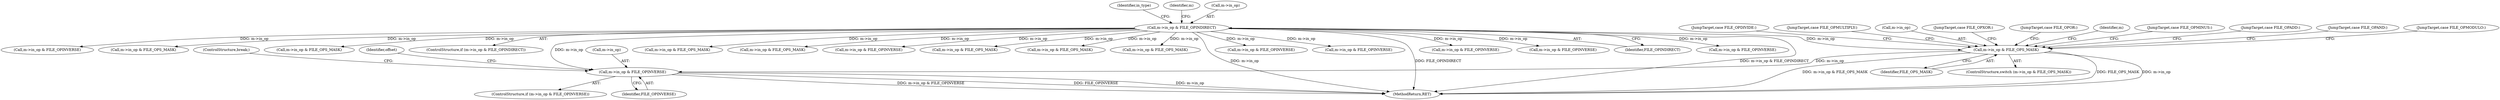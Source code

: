 digraph "0_file_6f737ddfadb596d7d4a993f7ed2141ffd664a81c@pointer" {
"1001125" [label="(Call,m->in_op & FILE_OPS_MASK)"];
"1000224" [label="(Call,m->in_op & FILE_OPINDIRECT)"];
"1001192" [label="(Call,m->in_op & FILE_OPINVERSE)"];
"1001152" [label="(JumpTarget,case FILE_OPADD:)"];
"1000624" [label="(Call,m->in_op & FILE_OPINVERSE)"];
"1001131" [label="(JumpTarget,case FILE_OPAND:)"];
"1000228" [label="(Identifier,FILE_OPINDIRECT)"];
"1001198" [label="(Identifier,offset)"];
"1001180" [label="(JumpTarget,case FILE_OPMODULO:)"];
"1000417" [label="(Identifier,in_type)"];
"1001173" [label="(JumpTarget,case FILE_OPDIVIDE:)"];
"1001193" [label="(Call,m->in_op)"];
"1001298" [label="(Call,m->in_op & FILE_OPINVERSE)"];
"1001073" [label="(Call,m->in_op & FILE_OPINVERSE)"];
"1000436" [label="(Call,m->in_op & FILE_OPS_MASK)"];
"1001166" [label="(JumpTarget,case FILE_OPMULTIPLY:)"];
"1000660" [label="(Call,m->in_op & FILE_OPS_MASK)"];
"1000223" [label="(ControlStructure,if (m->in_op & FILE_OPINDIRECT))"];
"1000233" [label="(Identifier,m)"];
"1000886" [label="(Call,m->in_op & FILE_OPS_MASK)"];
"1001191" [label="(ControlStructure,if (m->in_op & FILE_OPINVERSE))"];
"1000557" [label="(Call,m->in_op & FILE_OPS_MASK)"];
"1000953" [label="(Call,m->in_op & FILE_OPINVERSE)"];
"1001192" [label="(Call,m->in_op & FILE_OPINVERSE)"];
"1001006" [label="(Call,m->in_op & FILE_OPS_MASK)"];
"1000225" [label="(Call,m->in_op)"];
"1001129" [label="(Identifier,FILE_OPS_MASK)"];
"1001126" [label="(Call,m->in_op)"];
"1000748" [label="(Call,m->in_op & FILE_OPS_MASK)"];
"1001213" [label="(Call,m->in_op & FILE_OPS_MASK)"];
"1001125" [label="(Call,m->in_op & FILE_OPS_MASK)"];
"1001145" [label="(JumpTarget,case FILE_OPXOR:)"];
"1000521" [label="(Call,m->in_op & FILE_OPINVERSE)"];
"1000224" [label="(Call,m->in_op & FILE_OPINDIRECT)"];
"1000727" [label="(Call,m->in_op & FILE_OPINVERSE)"];
"1001138" [label="(JumpTarget,case FILE_OPOR:)"];
"1001124" [label="(ControlStructure,switch (m->in_op & FILE_OPS_MASK))"];
"1001200" [label="(ControlStructure,break;)"];
"1000833" [label="(Call,m->in_op & FILE_OPINVERSE)"];
"1001196" [label="(Identifier,FILE_OPINVERSE)"];
"1001777" [label="(MethodReturn,RET)"];
"1001194" [label="(Identifier,m)"];
"1001159" [label="(JumpTarget,case FILE_OPMINUS:)"];
"1001125" -> "1001124"  [label="AST: "];
"1001125" -> "1001129"  [label="CFG: "];
"1001126" -> "1001125"  [label="AST: "];
"1001129" -> "1001125"  [label="AST: "];
"1001131" -> "1001125"  [label="CFG: "];
"1001138" -> "1001125"  [label="CFG: "];
"1001145" -> "1001125"  [label="CFG: "];
"1001152" -> "1001125"  [label="CFG: "];
"1001159" -> "1001125"  [label="CFG: "];
"1001166" -> "1001125"  [label="CFG: "];
"1001173" -> "1001125"  [label="CFG: "];
"1001180" -> "1001125"  [label="CFG: "];
"1001194" -> "1001125"  [label="CFG: "];
"1001125" -> "1001777"  [label="DDG: FILE_OPS_MASK"];
"1001125" -> "1001777"  [label="DDG: m->in_op"];
"1001125" -> "1001777"  [label="DDG: m->in_op & FILE_OPS_MASK"];
"1000224" -> "1001125"  [label="DDG: m->in_op"];
"1001125" -> "1001192"  [label="DDG: m->in_op"];
"1000224" -> "1000223"  [label="AST: "];
"1000224" -> "1000228"  [label="CFG: "];
"1000225" -> "1000224"  [label="AST: "];
"1000228" -> "1000224"  [label="AST: "];
"1000233" -> "1000224"  [label="CFG: "];
"1000417" -> "1000224"  [label="CFG: "];
"1000224" -> "1001777"  [label="DDG: m->in_op"];
"1000224" -> "1001777"  [label="DDG: FILE_OPINDIRECT"];
"1000224" -> "1001777"  [label="DDG: m->in_op & FILE_OPINDIRECT"];
"1000224" -> "1000436"  [label="DDG: m->in_op"];
"1000224" -> "1000521"  [label="DDG: m->in_op"];
"1000224" -> "1000557"  [label="DDG: m->in_op"];
"1000224" -> "1000624"  [label="DDG: m->in_op"];
"1000224" -> "1000660"  [label="DDG: m->in_op"];
"1000224" -> "1000727"  [label="DDG: m->in_op"];
"1000224" -> "1000748"  [label="DDG: m->in_op"];
"1000224" -> "1000833"  [label="DDG: m->in_op"];
"1000224" -> "1000886"  [label="DDG: m->in_op"];
"1000224" -> "1000953"  [label="DDG: m->in_op"];
"1000224" -> "1001006"  [label="DDG: m->in_op"];
"1000224" -> "1001073"  [label="DDG: m->in_op"];
"1000224" -> "1001192"  [label="DDG: m->in_op"];
"1000224" -> "1001213"  [label="DDG: m->in_op"];
"1000224" -> "1001298"  [label="DDG: m->in_op"];
"1001192" -> "1001191"  [label="AST: "];
"1001192" -> "1001196"  [label="CFG: "];
"1001193" -> "1001192"  [label="AST: "];
"1001196" -> "1001192"  [label="AST: "];
"1001198" -> "1001192"  [label="CFG: "];
"1001200" -> "1001192"  [label="CFG: "];
"1001192" -> "1001777"  [label="DDG: m->in_op & FILE_OPINVERSE"];
"1001192" -> "1001777"  [label="DDG: FILE_OPINVERSE"];
"1001192" -> "1001777"  [label="DDG: m->in_op"];
}
